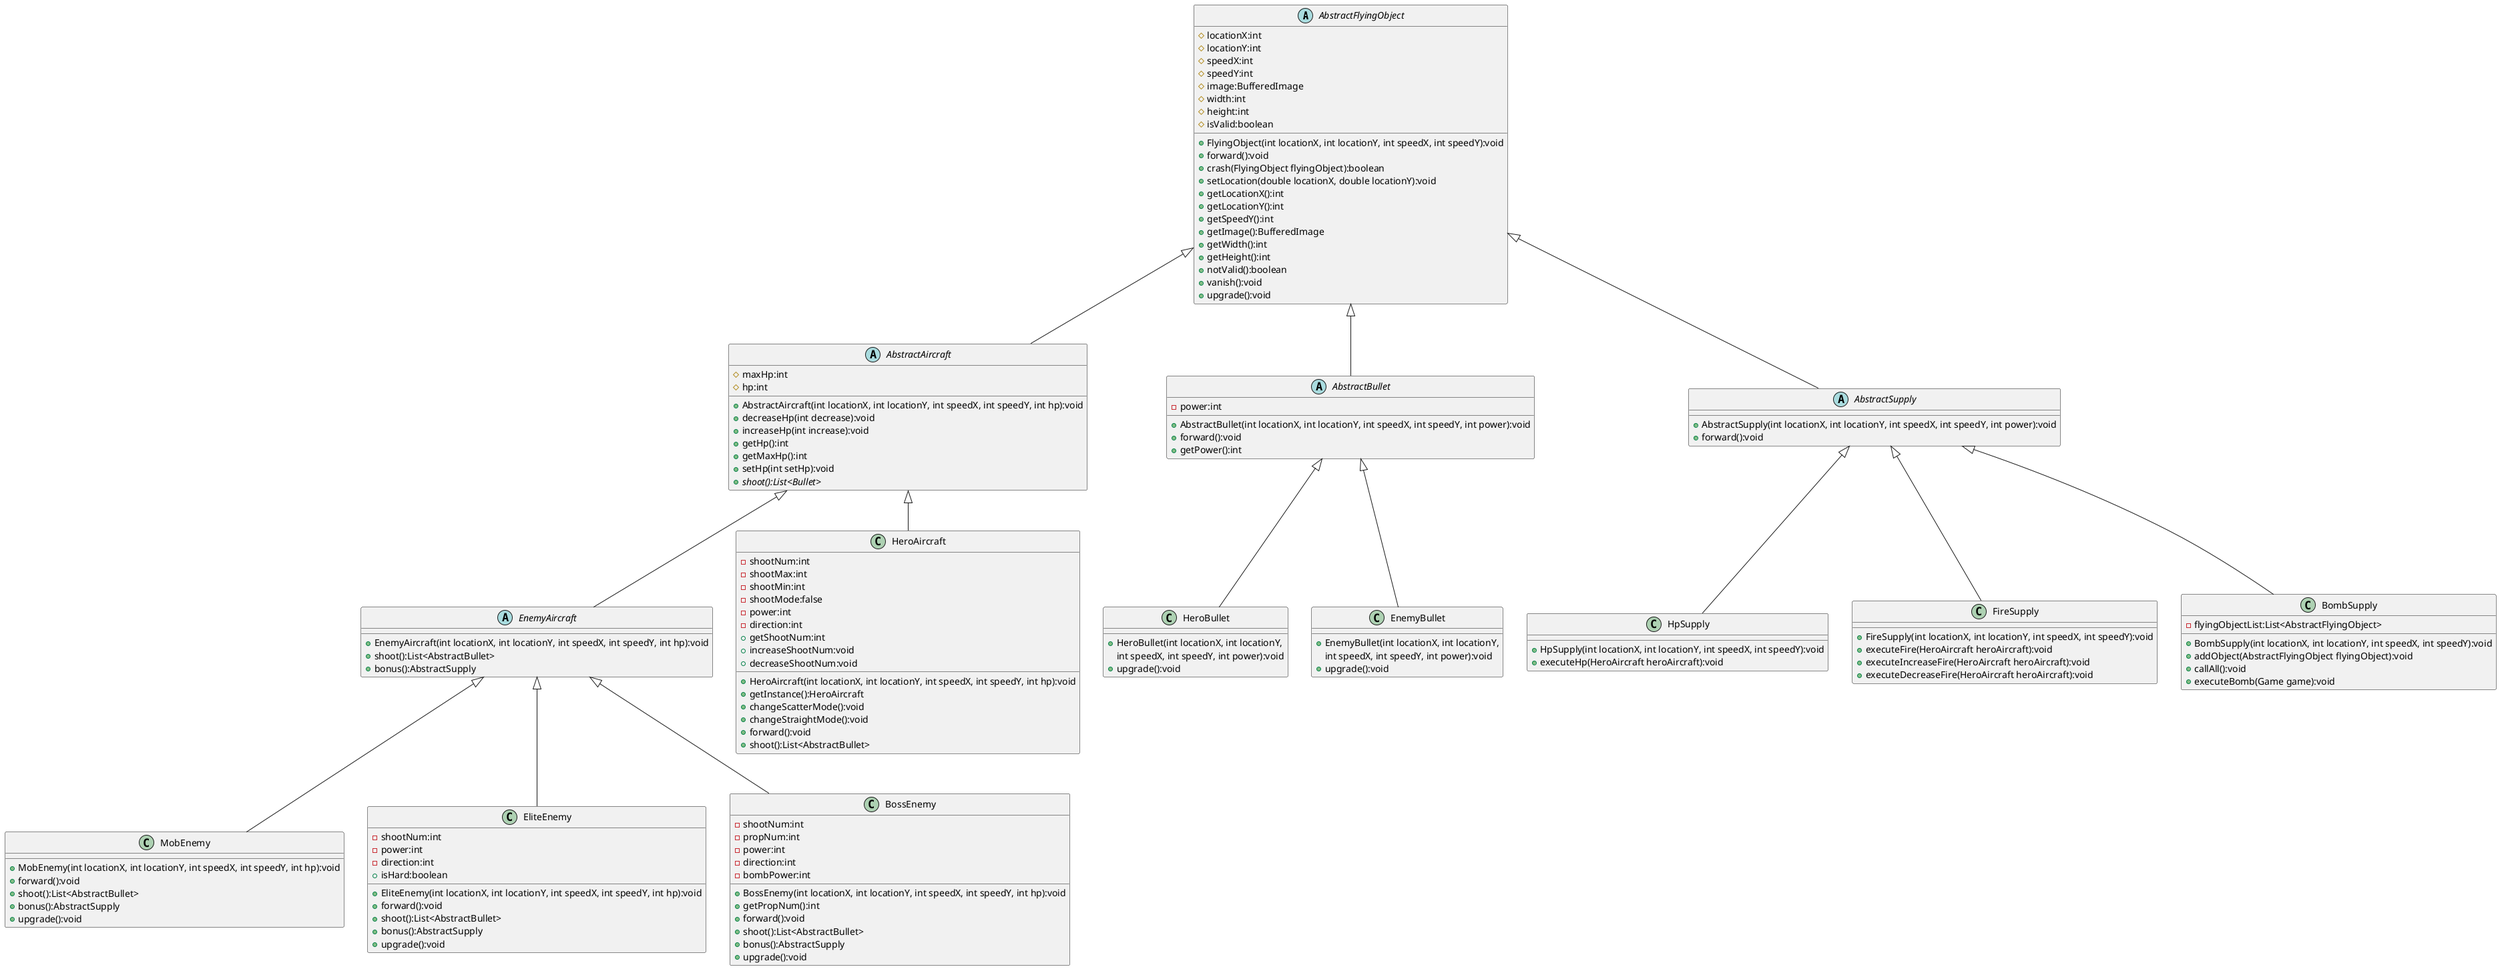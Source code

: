 @startuml
'https://plantuml.com/class-diagram

abstract class AbstractFlyingObject
{
    # locationX:int
    # locationY:int
    # speedX:int
    # speedY:int
    # image:BufferedImage
    # width:int
    # height:int
    # isValid:boolean

    + FlyingObject(int locationX, int locationY, int speedX, int speedY):void
    + forward():void
    + crash(FlyingObject flyingObject):boolean
    + setLocation(double locationX, double locationY):void
    + getLocationX():int
    + getLocationY():int
    + getSpeedY():int
    + getImage():BufferedImage
    + getWidth():int
    + getHeight():int
    + notValid():boolean
    + vanish():void
    + upgrade():void
}

abstract class AbstractAircraft
{
	# maxHp:int
    # hp:int
    + AbstractAircraft(int locationX, int locationY, int speedX, int speedY, int hp):void
    + decreaseHp(int decrease):void
    + increaseHp(int increase):void
    + getHp():int
    + getMaxHp():int
    + setHp(int setHp):void
    + {abstract} shoot():List<Bullet>
}

abstract class EnemyAircraft
{
    + EnemyAircraft(int locationX, int locationY, int speedX, int speedY, int hp):void
    + shoot():List<AbstractBullet>
    + bonus():AbstractSupply
}

abstract class AbstractBullet
{
    - power:int
    + AbstractBullet(int locationX, int locationY, int speedX, int speedY, int power):void
    + forward():void
	+ getPower():int
}

abstract class AbstractSupply
{
    + AbstractSupply(int locationX, int locationY, int speedX, int speedY, int power):void
    + forward():void
}

AbstractFlyingObject <|-- AbstractAircraft
AbstractFlyingObject <|-- AbstractBullet
AbstractFlyingObject <|-- AbstractSupply

AbstractAircraft <|-- HeroAircraft
AbstractAircraft <|-- EnemyAircraft

EnemyAircraft <|-- MobEnemy
EnemyAircraft <|-- EliteEnemy
EnemyAircraft <|-- BossEnemy

AbstractBullet <|-- HeroBullet
AbstractBullet <|-- EnemyBullet

AbstractSupply <|-- HpSupply
AbstractSupply <|-- FireSupply
AbstractSupply <|-- BombSupply

class HeroAircraft {
    - shootNum:int
    - shootMax:int
    - shootMin:int
    - shootMode:false
    - power:int
    - direction:int
    + HeroAircraft(int locationX, int locationY, int speedX, int speedY, int hp):void
    + getInstance():HeroAircraft
    + getShootNum:int
    + increaseShootNum:void
    + decreaseShootNum:void
    + changeScatterMode():void
    + changeStraightMode():void
    + forward():void
    + shoot():List<AbstractBullet>
}

class MobEnemy {
    + MobEnemy(int locationX, int locationY, int speedX, int speedY, int hp):void
    + forward():void
    + shoot():List<AbstractBullet>
    + bonus():AbstractSupply
    + upgrade():void
}

class EliteEnemy {
    - shootNum:int
    - power:int
    - direction:int
    + isHard:boolean
    + EliteEnemy(int locationX, int locationY, int speedX, int speedY, int hp):void
    + forward():void
    + shoot():List<AbstractBullet>
    + bonus():AbstractSupply
    + upgrade():void
}

class BossEnemy {
    - shootNum:int
    - propNum:int
    - power:int
    - direction:int
    - bombPower:int
    + BossEnemy(int locationX, int locationY, int speedX, int speedY, int hp):void
    + getPropNum():int
    + forward():void
    + shoot():List<AbstractBullet>
    + bonus():AbstractSupply
    + upgrade():void
}

class HeroBullet {
    + HeroBullet(int locationX, int locationY,
     int speedX, int speedY, int power):void
    + upgrade():void
}

class EnemyBullet {
    + EnemyBullet(int locationX, int locationY,
     int speedX, int speedY, int power):void
    + upgrade():void
}

class HpSupply {
    + HpSupply(int locationX, int locationY, int speedX, int speedY):void
    + executeHp(HeroAircraft heroAircraft):void
}

class FireSupply {
    + FireSupply(int locationX, int locationY, int speedX, int speedY):void
    + executeFire(HeroAircraft heroAircraft):void
    + executeIncreaseFire(HeroAircraft heroAircraft):void
    + executeDecreaseFire(HeroAircraft heroAircraft):void
}

class BombSupply {
    - flyingObjectList:List<AbstractFlyingObject>
    + BombSupply(int locationX, int locationY, int speedX, int speedY):void
    + addObject(AbstractFlyingObject flyingObject):void
    + callAll():void
    + executeBomb(Game game):void
}
@enduml